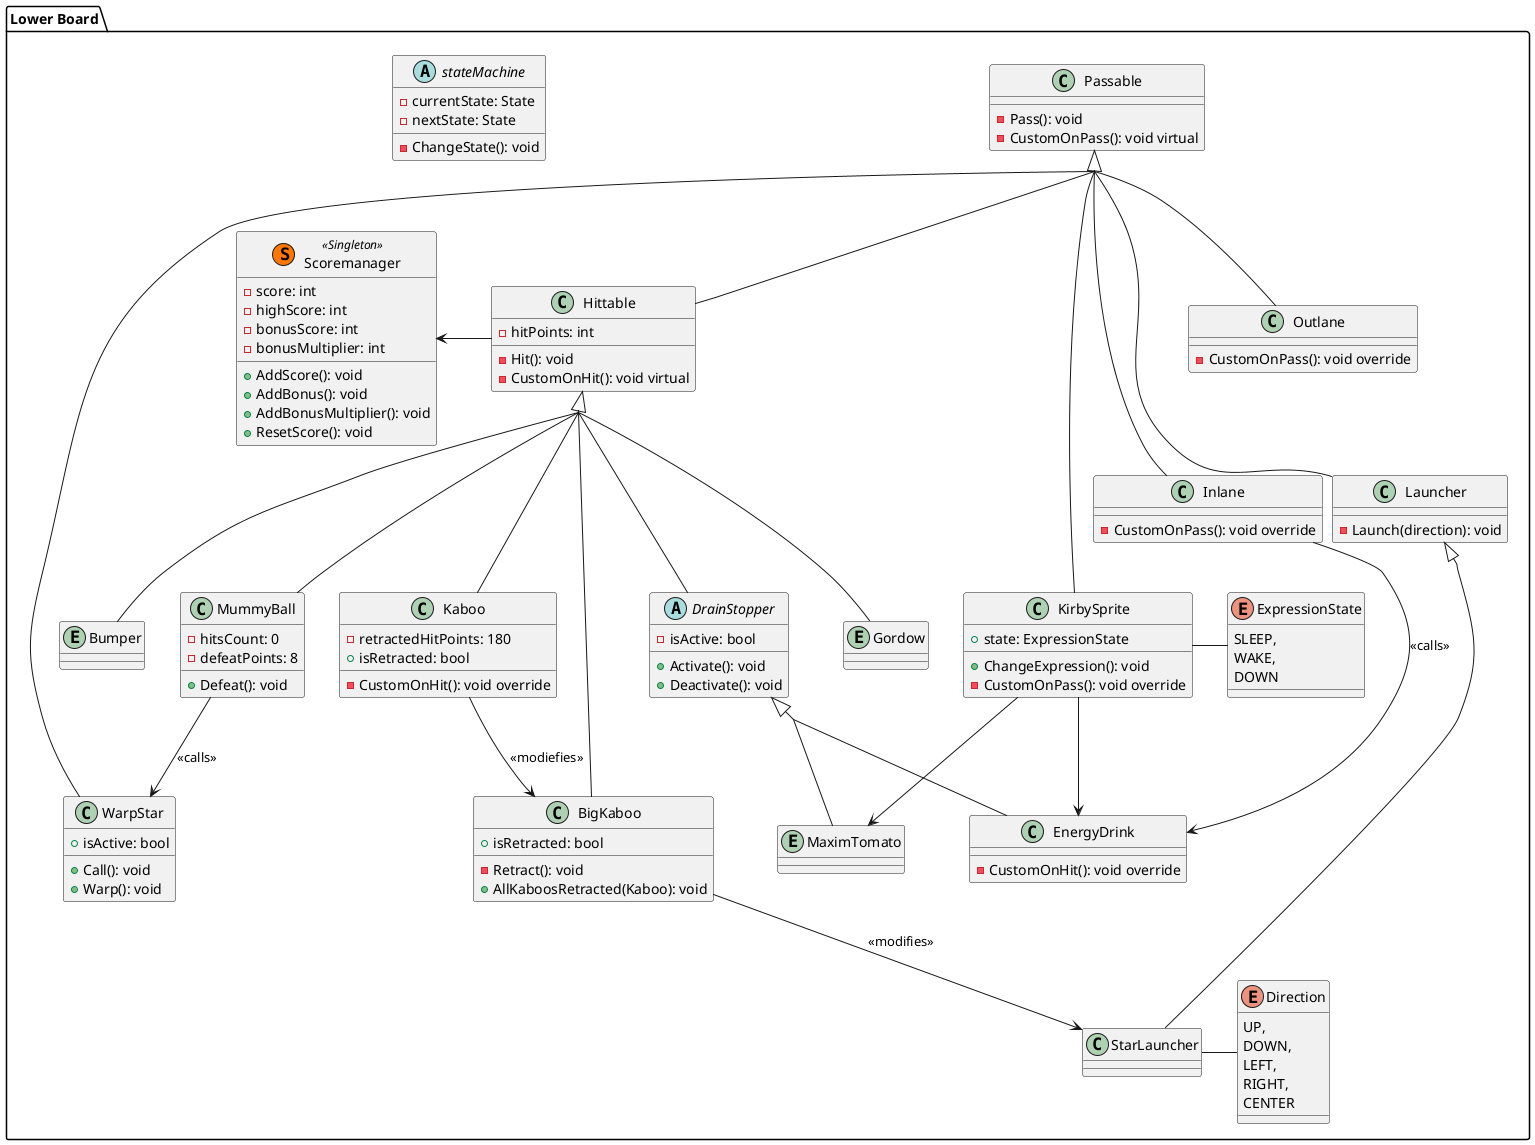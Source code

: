 @startuml
package "Lower Board"  {
   skinparam groupInheritance 2
   skinparam groupBackground #EEEBDC
    
    class Hittable {
      - hitPoints: int
      - Hit(): void
      - CustomOnHit(): void virtual
    }
    
    class Passable {
      - Pass(): void
      - CustomOnPass(): void virtual
    }
    class Launcher extends Passable {
      - Launch(direction): void
    }
    
    abstract class DrainStopper extends Hittable {
        -isActive: bool
        + Activate(): void
        + Deactivate(): void
    }
    
    
    class Kaboo extends Hittable  {
        - retractedHitPoints: 180
        + isRetracted: bool
        - CustomOnHit(): void override
    }
    
    class BigKaboo extends Hittable{
      + isRetracted: bool
      - Retract(): void
      + AllKaboosRetracted(Kaboo): void
    }
    
    entity Gordow extends Hittable {
    }
    
    entity Bumper extends Hittable {
    
    }
    
    
    class MummyBall extends Hittable {
      - hitsCount: 0
      - defeatPoints: 8 
      + Defeat(): void
    }
    

    
    class KirbySprite extends Passable{
      + state: ExpressionState
      + ChangeExpression(): void
      - CustomOnPass(): void override
    }
    
    class WarpStar extends Passable {
      + isActive: bool
      + Call(): void
      + Warp(): void
    }
    
    
    class Inlane extends Passable {
      - CustomOnPass(): void override
    }
   
  
    class Outlane extends Passable{
        - CustomOnPass(): void override
    }
    
    class EnergyDrink extends DrainStopper {
      - CustomOnHit(): void override  
    }
    
    entity MaximTomato extends DrainStopper {
   }
    
    class StarLauncher  extends Launcher {
      
    }
    
   class Scoremanager <<(S,#FF7700) Singleton>> {
      - score: int
      - highScore: int
      - bonusScore: int
      - bonusMultiplier: int
      + AddScore(): void
      + AddBonus(): void
      + AddBonusMultiplier(): void
      + ResetScore(): void
    }
    
    abstract class stateMachine {
      - currentState: State
      - nextState: State
      - ChangeState(): void
    }
    


    
    
    
    enum ExpressionState {
      SLEEP,
      WAKE,
      DOWN
    }
    
    enum Direction {
      UP,
      DOWN,
      LEFT,
      RIGHT,
      CENTER
    }
    
    Scoremanager <- Hittable
    KirbySprite - ExpressionState
    StarLauncher - Direction
    
    Kaboo--> BigKaboo:  <<modiefies>>
    BigKaboo --> StarLauncher:  <<modifies>>
    MummyBall --> WarpStar : <<calls>>
 
    KirbySprite --> MaximTomato
    KirbySprite --> EnergyDrink
    
    Inlane --> EnergyDrink : <<calls>>
        
    class Hittable extends Passable
   
   
   
    
    
    
    }
@enduml
